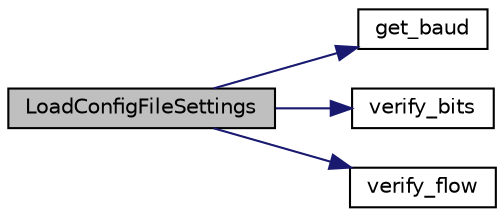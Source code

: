 digraph "LoadConfigFileSettings"
{
 // INTERACTIVE_SVG=YES
  edge [fontname="Helvetica",fontsize="10",labelfontname="Helvetica",labelfontsize="10"];
  node [fontname="Helvetica",fontsize="10",shape=record];
  rankdir="LR";
  Node91 [label="LoadConfigFileSettings",height=0.2,width=0.4,color="black", fillcolor="grey75", style="filled", fontcolor="black"];
  Node91 -> Node92 [color="midnightblue",fontsize="10",style="solid",fontname="Helvetica"];
  Node92 [label="get_baud",height=0.2,width=0.4,color="black", fillcolor="white", style="filled",URL="$roc2_8c.html#af890f66e1e86cf2e43aafd221eddabbd"];
  Node91 -> Node93 [color="midnightblue",fontsize="10",style="solid",fontname="Helvetica"];
  Node93 [label="verify_bits",height=0.2,width=0.4,color="black", fillcolor="white", style="filled",URL="$roc2_8c.html#adab6d320323ece6f7627cb9bb04d0eb9"];
  Node91 -> Node94 [color="midnightblue",fontsize="10",style="solid",fontname="Helvetica"];
  Node94 [label="verify_flow",height=0.2,width=0.4,color="black", fillcolor="white", style="filled",URL="$roc2_8c.html#a10d59c21de300f9eae88f1b90ef845f2"];
}
